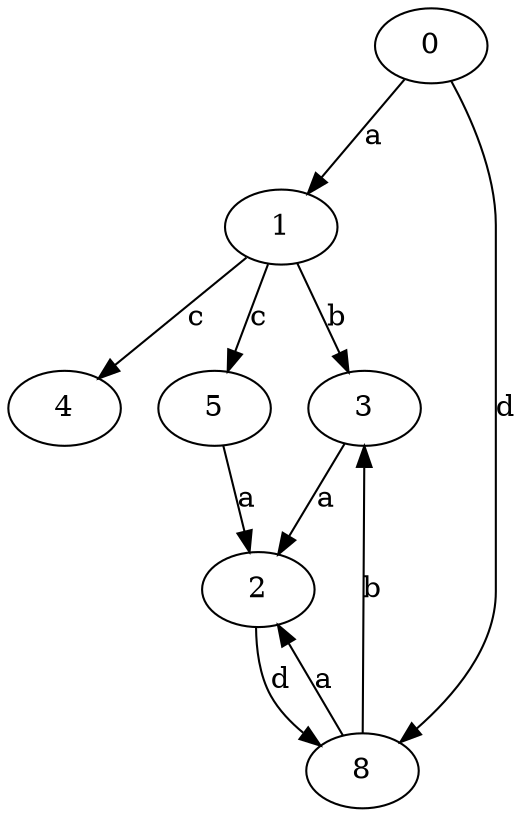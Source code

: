 strict digraph  {
1;
2;
3;
4;
5;
0;
8;
1 -> 3  [label=b];
1 -> 4  [label=c];
1 -> 5  [label=c];
2 -> 8  [label=d];
3 -> 2  [label=a];
5 -> 2  [label=a];
0 -> 1  [label=a];
0 -> 8  [label=d];
8 -> 2  [label=a];
8 -> 3  [label=b];
}

